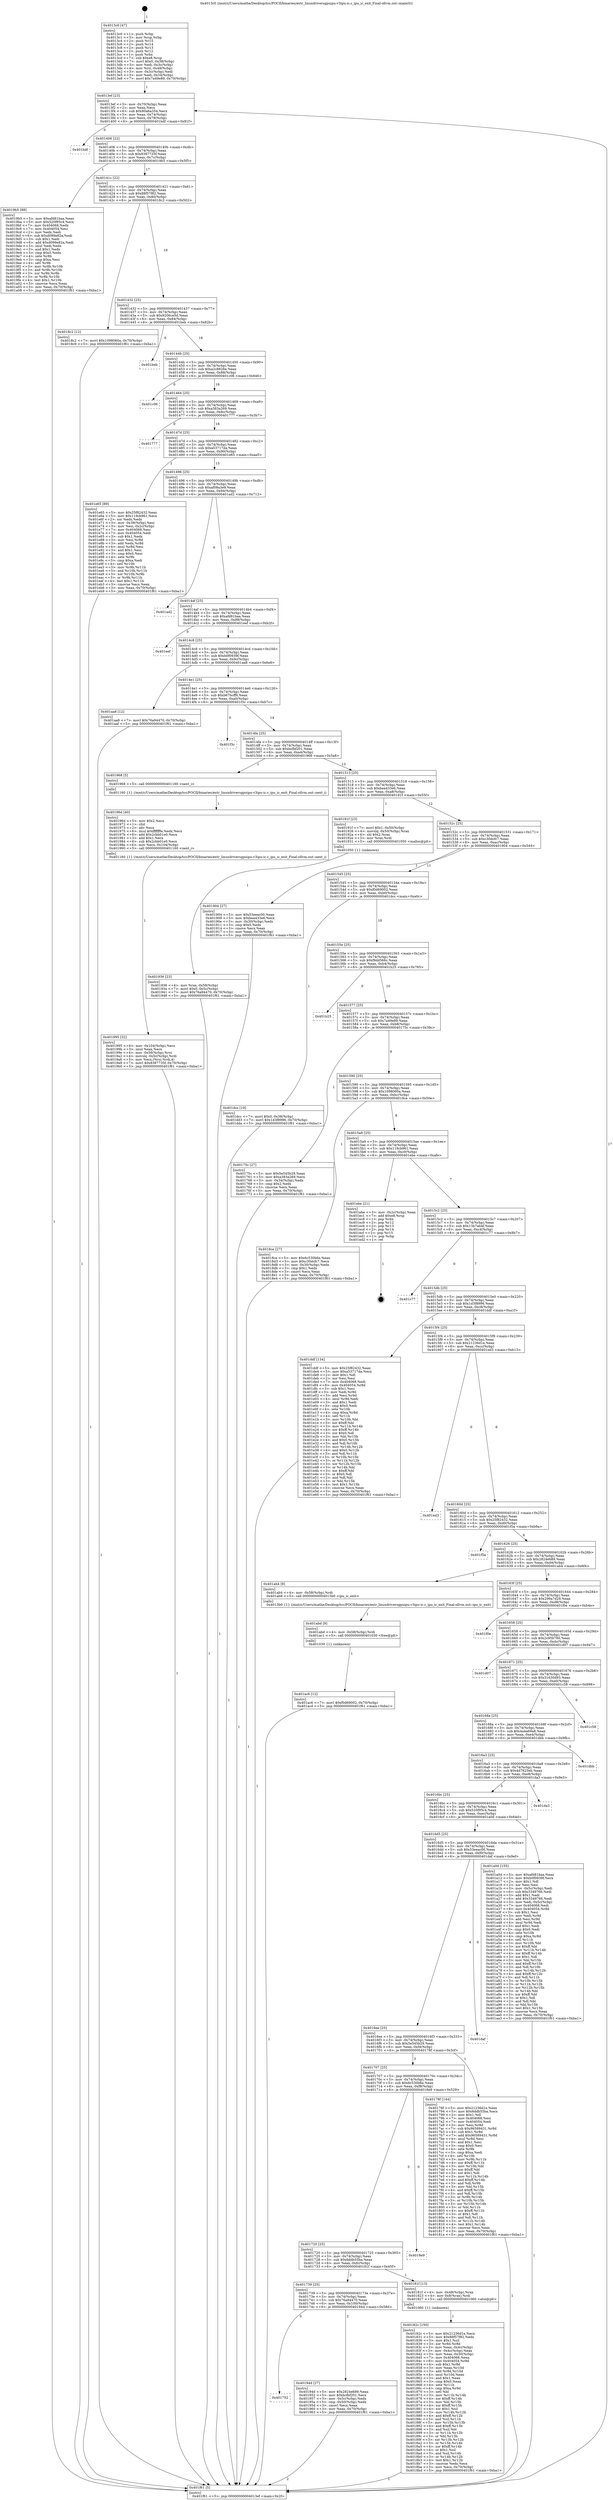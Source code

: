 digraph "0x4013c0" {
  label = "0x4013c0 (/mnt/c/Users/mathe/Desktop/tcc/POCII/binaries/extr_linuxdriversgpuipu-v3ipu-ic.c_ipu_ic_exit_Final-ollvm.out::main(0))"
  labelloc = "t"
  node[shape=record]

  Entry [label="",width=0.3,height=0.3,shape=circle,fillcolor=black,style=filled]
  "0x4013ef" [label="{
     0x4013ef [23]\l
     | [instrs]\l
     &nbsp;&nbsp;0x4013ef \<+3\>: mov -0x70(%rbp),%eax\l
     &nbsp;&nbsp;0x4013f2 \<+2\>: mov %eax,%ecx\l
     &nbsp;&nbsp;0x4013f4 \<+6\>: sub $0x80a6a354,%ecx\l
     &nbsp;&nbsp;0x4013fa \<+3\>: mov %eax,-0x74(%rbp)\l
     &nbsp;&nbsp;0x4013fd \<+3\>: mov %ecx,-0x78(%rbp)\l
     &nbsp;&nbsp;0x401400 \<+6\>: je 0000000000401bdf \<main+0x81f\>\l
  }"]
  "0x401bdf" [label="{
     0x401bdf\l
  }", style=dashed]
  "0x401406" [label="{
     0x401406 [22]\l
     | [instrs]\l
     &nbsp;&nbsp;0x401406 \<+5\>: jmp 000000000040140b \<main+0x4b\>\l
     &nbsp;&nbsp;0x40140b \<+3\>: mov -0x74(%rbp),%eax\l
     &nbsp;&nbsp;0x40140e \<+5\>: sub $0x8387735f,%eax\l
     &nbsp;&nbsp;0x401413 \<+3\>: mov %eax,-0x7c(%rbp)\l
     &nbsp;&nbsp;0x401416 \<+6\>: je 00000000004019b5 \<main+0x5f5\>\l
  }"]
  Exit [label="",width=0.3,height=0.3,shape=circle,fillcolor=black,style=filled,peripheries=2]
  "0x4019b5" [label="{
     0x4019b5 [88]\l
     | [instrs]\l
     &nbsp;&nbsp;0x4019b5 \<+5\>: mov $0xafd81baa,%eax\l
     &nbsp;&nbsp;0x4019ba \<+5\>: mov $0x520f95c4,%ecx\l
     &nbsp;&nbsp;0x4019bf \<+7\>: mov 0x404068,%edx\l
     &nbsp;&nbsp;0x4019c6 \<+7\>: mov 0x404054,%esi\l
     &nbsp;&nbsp;0x4019cd \<+2\>: mov %edx,%edi\l
     &nbsp;&nbsp;0x4019cf \<+6\>: sub $0xd099e82a,%edi\l
     &nbsp;&nbsp;0x4019d5 \<+3\>: sub $0x1,%edi\l
     &nbsp;&nbsp;0x4019d8 \<+6\>: add $0xd099e82a,%edi\l
     &nbsp;&nbsp;0x4019de \<+3\>: imul %edi,%edx\l
     &nbsp;&nbsp;0x4019e1 \<+3\>: and $0x1,%edx\l
     &nbsp;&nbsp;0x4019e4 \<+3\>: cmp $0x0,%edx\l
     &nbsp;&nbsp;0x4019e7 \<+4\>: sete %r8b\l
     &nbsp;&nbsp;0x4019eb \<+3\>: cmp $0xa,%esi\l
     &nbsp;&nbsp;0x4019ee \<+4\>: setl %r9b\l
     &nbsp;&nbsp;0x4019f2 \<+3\>: mov %r8b,%r10b\l
     &nbsp;&nbsp;0x4019f5 \<+3\>: and %r9b,%r10b\l
     &nbsp;&nbsp;0x4019f8 \<+3\>: xor %r9b,%r8b\l
     &nbsp;&nbsp;0x4019fb \<+3\>: or %r8b,%r10b\l
     &nbsp;&nbsp;0x4019fe \<+4\>: test $0x1,%r10b\l
     &nbsp;&nbsp;0x401a02 \<+3\>: cmovne %ecx,%eax\l
     &nbsp;&nbsp;0x401a05 \<+3\>: mov %eax,-0x70(%rbp)\l
     &nbsp;&nbsp;0x401a08 \<+5\>: jmp 0000000000401f61 \<main+0xba1\>\l
  }"]
  "0x40141c" [label="{
     0x40141c [22]\l
     | [instrs]\l
     &nbsp;&nbsp;0x40141c \<+5\>: jmp 0000000000401421 \<main+0x61\>\l
     &nbsp;&nbsp;0x401421 \<+3\>: mov -0x74(%rbp),%eax\l
     &nbsp;&nbsp;0x401424 \<+5\>: sub $0x88f57f82,%eax\l
     &nbsp;&nbsp;0x401429 \<+3\>: mov %eax,-0x80(%rbp)\l
     &nbsp;&nbsp;0x40142c \<+6\>: je 00000000004018c2 \<main+0x502\>\l
  }"]
  "0x401ac6" [label="{
     0x401ac6 [12]\l
     | [instrs]\l
     &nbsp;&nbsp;0x401ac6 \<+7\>: movl $0xf0d69002,-0x70(%rbp)\l
     &nbsp;&nbsp;0x401acd \<+5\>: jmp 0000000000401f61 \<main+0xba1\>\l
  }"]
  "0x4018c2" [label="{
     0x4018c2 [12]\l
     | [instrs]\l
     &nbsp;&nbsp;0x4018c2 \<+7\>: movl $0x1098060a,-0x70(%rbp)\l
     &nbsp;&nbsp;0x4018c9 \<+5\>: jmp 0000000000401f61 \<main+0xba1\>\l
  }"]
  "0x401432" [label="{
     0x401432 [25]\l
     | [instrs]\l
     &nbsp;&nbsp;0x401432 \<+5\>: jmp 0000000000401437 \<main+0x77\>\l
     &nbsp;&nbsp;0x401437 \<+3\>: mov -0x74(%rbp),%eax\l
     &nbsp;&nbsp;0x40143a \<+5\>: sub $0x9206ce5d,%eax\l
     &nbsp;&nbsp;0x40143f \<+6\>: mov %eax,-0x84(%rbp)\l
     &nbsp;&nbsp;0x401445 \<+6\>: je 0000000000401beb \<main+0x82b\>\l
  }"]
  "0x401abd" [label="{
     0x401abd [9]\l
     | [instrs]\l
     &nbsp;&nbsp;0x401abd \<+4\>: mov -0x58(%rbp),%rdi\l
     &nbsp;&nbsp;0x401ac1 \<+5\>: call 0000000000401030 \<free@plt\>\l
     | [calls]\l
     &nbsp;&nbsp;0x401030 \{1\} (unknown)\l
  }"]
  "0x401beb" [label="{
     0x401beb\l
  }", style=dashed]
  "0x40144b" [label="{
     0x40144b [25]\l
     | [instrs]\l
     &nbsp;&nbsp;0x40144b \<+5\>: jmp 0000000000401450 \<main+0x90\>\l
     &nbsp;&nbsp;0x401450 \<+3\>: mov -0x74(%rbp),%eax\l
     &nbsp;&nbsp;0x401453 \<+5\>: sub $0xa2c8826e,%eax\l
     &nbsp;&nbsp;0x401458 \<+6\>: mov %eax,-0x88(%rbp)\l
     &nbsp;&nbsp;0x40145e \<+6\>: je 0000000000401c06 \<main+0x846\>\l
  }"]
  "0x401995" [label="{
     0x401995 [32]\l
     | [instrs]\l
     &nbsp;&nbsp;0x401995 \<+6\>: mov -0x104(%rbp),%ecx\l
     &nbsp;&nbsp;0x40199b \<+3\>: imul %eax,%ecx\l
     &nbsp;&nbsp;0x40199e \<+4\>: mov -0x58(%rbp),%rsi\l
     &nbsp;&nbsp;0x4019a2 \<+4\>: movslq -0x5c(%rbp),%rdi\l
     &nbsp;&nbsp;0x4019a6 \<+3\>: mov %ecx,(%rsi,%rdi,4)\l
     &nbsp;&nbsp;0x4019a9 \<+7\>: movl $0x8387735f,-0x70(%rbp)\l
     &nbsp;&nbsp;0x4019b0 \<+5\>: jmp 0000000000401f61 \<main+0xba1\>\l
  }"]
  "0x401c06" [label="{
     0x401c06\l
  }", style=dashed]
  "0x401464" [label="{
     0x401464 [25]\l
     | [instrs]\l
     &nbsp;&nbsp;0x401464 \<+5\>: jmp 0000000000401469 \<main+0xa9\>\l
     &nbsp;&nbsp;0x401469 \<+3\>: mov -0x74(%rbp),%eax\l
     &nbsp;&nbsp;0x40146c \<+5\>: sub $0xa383a269,%eax\l
     &nbsp;&nbsp;0x401471 \<+6\>: mov %eax,-0x8c(%rbp)\l
     &nbsp;&nbsp;0x401477 \<+6\>: je 0000000000401777 \<main+0x3b7\>\l
  }"]
  "0x40196d" [label="{
     0x40196d [40]\l
     | [instrs]\l
     &nbsp;&nbsp;0x40196d \<+5\>: mov $0x2,%ecx\l
     &nbsp;&nbsp;0x401972 \<+1\>: cltd\l
     &nbsp;&nbsp;0x401973 \<+2\>: idiv %ecx\l
     &nbsp;&nbsp;0x401975 \<+6\>: imul $0xfffffffe,%edx,%ecx\l
     &nbsp;&nbsp;0x40197b \<+6\>: add $0x2cbb01e0,%ecx\l
     &nbsp;&nbsp;0x401981 \<+3\>: add $0x1,%ecx\l
     &nbsp;&nbsp;0x401984 \<+6\>: sub $0x2cbb01e0,%ecx\l
     &nbsp;&nbsp;0x40198a \<+6\>: mov %ecx,-0x104(%rbp)\l
     &nbsp;&nbsp;0x401990 \<+5\>: call 0000000000401160 \<next_i\>\l
     | [calls]\l
     &nbsp;&nbsp;0x401160 \{1\} (/mnt/c/Users/mathe/Desktop/tcc/POCII/binaries/extr_linuxdriversgpuipu-v3ipu-ic.c_ipu_ic_exit_Final-ollvm.out::next_i)\l
  }"]
  "0x401777" [label="{
     0x401777\l
  }", style=dashed]
  "0x40147d" [label="{
     0x40147d [25]\l
     | [instrs]\l
     &nbsp;&nbsp;0x40147d \<+5\>: jmp 0000000000401482 \<main+0xc2\>\l
     &nbsp;&nbsp;0x401482 \<+3\>: mov -0x74(%rbp),%eax\l
     &nbsp;&nbsp;0x401485 \<+5\>: sub $0xa53717da,%eax\l
     &nbsp;&nbsp;0x40148a \<+6\>: mov %eax,-0x90(%rbp)\l
     &nbsp;&nbsp;0x401490 \<+6\>: je 0000000000401e65 \<main+0xaa5\>\l
  }"]
  "0x401752" [label="{
     0x401752\l
  }", style=dashed]
  "0x401e65" [label="{
     0x401e65 [89]\l
     | [instrs]\l
     &nbsp;&nbsp;0x401e65 \<+5\>: mov $0x25f82432,%eax\l
     &nbsp;&nbsp;0x401e6a \<+5\>: mov $0x119cb961,%ecx\l
     &nbsp;&nbsp;0x401e6f \<+2\>: xor %edx,%edx\l
     &nbsp;&nbsp;0x401e71 \<+3\>: mov -0x38(%rbp),%esi\l
     &nbsp;&nbsp;0x401e74 \<+3\>: mov %esi,-0x2c(%rbp)\l
     &nbsp;&nbsp;0x401e77 \<+7\>: mov 0x404068,%esi\l
     &nbsp;&nbsp;0x401e7e \<+7\>: mov 0x404054,%edi\l
     &nbsp;&nbsp;0x401e85 \<+3\>: sub $0x1,%edx\l
     &nbsp;&nbsp;0x401e88 \<+3\>: mov %esi,%r8d\l
     &nbsp;&nbsp;0x401e8b \<+3\>: add %edx,%r8d\l
     &nbsp;&nbsp;0x401e8e \<+4\>: imul %r8d,%esi\l
     &nbsp;&nbsp;0x401e92 \<+3\>: and $0x1,%esi\l
     &nbsp;&nbsp;0x401e95 \<+3\>: cmp $0x0,%esi\l
     &nbsp;&nbsp;0x401e98 \<+4\>: sete %r9b\l
     &nbsp;&nbsp;0x401e9c \<+3\>: cmp $0xa,%edi\l
     &nbsp;&nbsp;0x401e9f \<+4\>: setl %r10b\l
     &nbsp;&nbsp;0x401ea3 \<+3\>: mov %r9b,%r11b\l
     &nbsp;&nbsp;0x401ea6 \<+3\>: and %r10b,%r11b\l
     &nbsp;&nbsp;0x401ea9 \<+3\>: xor %r10b,%r9b\l
     &nbsp;&nbsp;0x401eac \<+3\>: or %r9b,%r11b\l
     &nbsp;&nbsp;0x401eaf \<+4\>: test $0x1,%r11b\l
     &nbsp;&nbsp;0x401eb3 \<+3\>: cmovne %ecx,%eax\l
     &nbsp;&nbsp;0x401eb6 \<+3\>: mov %eax,-0x70(%rbp)\l
     &nbsp;&nbsp;0x401eb9 \<+5\>: jmp 0000000000401f61 \<main+0xba1\>\l
  }"]
  "0x401496" [label="{
     0x401496 [25]\l
     | [instrs]\l
     &nbsp;&nbsp;0x401496 \<+5\>: jmp 000000000040149b \<main+0xdb\>\l
     &nbsp;&nbsp;0x40149b \<+3\>: mov -0x74(%rbp),%eax\l
     &nbsp;&nbsp;0x40149e \<+5\>: sub $0xaf08a3e9,%eax\l
     &nbsp;&nbsp;0x4014a3 \<+6\>: mov %eax,-0x94(%rbp)\l
     &nbsp;&nbsp;0x4014a9 \<+6\>: je 0000000000401ad2 \<main+0x712\>\l
  }"]
  "0x40194d" [label="{
     0x40194d [27]\l
     | [instrs]\l
     &nbsp;&nbsp;0x40194d \<+5\>: mov $0x2824e689,%eax\l
     &nbsp;&nbsp;0x401952 \<+5\>: mov $0xbcfbf201,%ecx\l
     &nbsp;&nbsp;0x401957 \<+3\>: mov -0x5c(%rbp),%edx\l
     &nbsp;&nbsp;0x40195a \<+3\>: cmp -0x50(%rbp),%edx\l
     &nbsp;&nbsp;0x40195d \<+3\>: cmovl %ecx,%eax\l
     &nbsp;&nbsp;0x401960 \<+3\>: mov %eax,-0x70(%rbp)\l
     &nbsp;&nbsp;0x401963 \<+5\>: jmp 0000000000401f61 \<main+0xba1\>\l
  }"]
  "0x401ad2" [label="{
     0x401ad2\l
  }", style=dashed]
  "0x4014af" [label="{
     0x4014af [25]\l
     | [instrs]\l
     &nbsp;&nbsp;0x4014af \<+5\>: jmp 00000000004014b4 \<main+0xf4\>\l
     &nbsp;&nbsp;0x4014b4 \<+3\>: mov -0x74(%rbp),%eax\l
     &nbsp;&nbsp;0x4014b7 \<+5\>: sub $0xafd81baa,%eax\l
     &nbsp;&nbsp;0x4014bc \<+6\>: mov %eax,-0x98(%rbp)\l
     &nbsp;&nbsp;0x4014c2 \<+6\>: je 0000000000401eef \<main+0xb2f\>\l
  }"]
  "0x401936" [label="{
     0x401936 [23]\l
     | [instrs]\l
     &nbsp;&nbsp;0x401936 \<+4\>: mov %rax,-0x58(%rbp)\l
     &nbsp;&nbsp;0x40193a \<+7\>: movl $0x0,-0x5c(%rbp)\l
     &nbsp;&nbsp;0x401941 \<+7\>: movl $0x76a94470,-0x70(%rbp)\l
     &nbsp;&nbsp;0x401948 \<+5\>: jmp 0000000000401f61 \<main+0xba1\>\l
  }"]
  "0x401eef" [label="{
     0x401eef\l
  }", style=dashed]
  "0x4014c8" [label="{
     0x4014c8 [25]\l
     | [instrs]\l
     &nbsp;&nbsp;0x4014c8 \<+5\>: jmp 00000000004014cd \<main+0x10d\>\l
     &nbsp;&nbsp;0x4014cd \<+3\>: mov -0x74(%rbp),%eax\l
     &nbsp;&nbsp;0x4014d0 \<+5\>: sub $0xb0f0939f,%eax\l
     &nbsp;&nbsp;0x4014d5 \<+6\>: mov %eax,-0x9c(%rbp)\l
     &nbsp;&nbsp;0x4014db \<+6\>: je 0000000000401aa8 \<main+0x6e8\>\l
  }"]
  "0x40182c" [label="{
     0x40182c [150]\l
     | [instrs]\l
     &nbsp;&nbsp;0x40182c \<+5\>: mov $0x21236d1e,%ecx\l
     &nbsp;&nbsp;0x401831 \<+5\>: mov $0x88f57f82,%edx\l
     &nbsp;&nbsp;0x401836 \<+3\>: mov $0x1,%sil\l
     &nbsp;&nbsp;0x401839 \<+3\>: xor %r8d,%r8d\l
     &nbsp;&nbsp;0x40183c \<+3\>: mov %eax,-0x4c(%rbp)\l
     &nbsp;&nbsp;0x40183f \<+3\>: mov -0x4c(%rbp),%eax\l
     &nbsp;&nbsp;0x401842 \<+3\>: mov %eax,-0x30(%rbp)\l
     &nbsp;&nbsp;0x401845 \<+7\>: mov 0x404068,%eax\l
     &nbsp;&nbsp;0x40184c \<+8\>: mov 0x404054,%r9d\l
     &nbsp;&nbsp;0x401854 \<+4\>: sub $0x1,%r8d\l
     &nbsp;&nbsp;0x401858 \<+3\>: mov %eax,%r10d\l
     &nbsp;&nbsp;0x40185b \<+3\>: add %r8d,%r10d\l
     &nbsp;&nbsp;0x40185e \<+4\>: imul %r10d,%eax\l
     &nbsp;&nbsp;0x401862 \<+3\>: and $0x1,%eax\l
     &nbsp;&nbsp;0x401865 \<+3\>: cmp $0x0,%eax\l
     &nbsp;&nbsp;0x401868 \<+4\>: sete %r11b\l
     &nbsp;&nbsp;0x40186c \<+4\>: cmp $0xa,%r9d\l
     &nbsp;&nbsp;0x401870 \<+3\>: setl %bl\l
     &nbsp;&nbsp;0x401873 \<+3\>: mov %r11b,%r14b\l
     &nbsp;&nbsp;0x401876 \<+4\>: xor $0xff,%r14b\l
     &nbsp;&nbsp;0x40187a \<+3\>: mov %bl,%r15b\l
     &nbsp;&nbsp;0x40187d \<+4\>: xor $0xff,%r15b\l
     &nbsp;&nbsp;0x401881 \<+4\>: xor $0x1,%sil\l
     &nbsp;&nbsp;0x401885 \<+3\>: mov %r14b,%r12b\l
     &nbsp;&nbsp;0x401888 \<+4\>: and $0xff,%r12b\l
     &nbsp;&nbsp;0x40188c \<+3\>: and %sil,%r11b\l
     &nbsp;&nbsp;0x40188f \<+3\>: mov %r15b,%r13b\l
     &nbsp;&nbsp;0x401892 \<+4\>: and $0xff,%r13b\l
     &nbsp;&nbsp;0x401896 \<+3\>: and %sil,%bl\l
     &nbsp;&nbsp;0x401899 \<+3\>: or %r11b,%r12b\l
     &nbsp;&nbsp;0x40189c \<+3\>: or %bl,%r13b\l
     &nbsp;&nbsp;0x40189f \<+3\>: xor %r13b,%r12b\l
     &nbsp;&nbsp;0x4018a2 \<+3\>: or %r15b,%r14b\l
     &nbsp;&nbsp;0x4018a5 \<+4\>: xor $0xff,%r14b\l
     &nbsp;&nbsp;0x4018a9 \<+4\>: or $0x1,%sil\l
     &nbsp;&nbsp;0x4018ad \<+3\>: and %sil,%r14b\l
     &nbsp;&nbsp;0x4018b0 \<+3\>: or %r14b,%r12b\l
     &nbsp;&nbsp;0x4018b3 \<+4\>: test $0x1,%r12b\l
     &nbsp;&nbsp;0x4018b7 \<+3\>: cmovne %edx,%ecx\l
     &nbsp;&nbsp;0x4018ba \<+3\>: mov %ecx,-0x70(%rbp)\l
     &nbsp;&nbsp;0x4018bd \<+5\>: jmp 0000000000401f61 \<main+0xba1\>\l
  }"]
  "0x401aa8" [label="{
     0x401aa8 [12]\l
     | [instrs]\l
     &nbsp;&nbsp;0x401aa8 \<+7\>: movl $0x76a94470,-0x70(%rbp)\l
     &nbsp;&nbsp;0x401aaf \<+5\>: jmp 0000000000401f61 \<main+0xba1\>\l
  }"]
  "0x4014e1" [label="{
     0x4014e1 [25]\l
     | [instrs]\l
     &nbsp;&nbsp;0x4014e1 \<+5\>: jmp 00000000004014e6 \<main+0x126\>\l
     &nbsp;&nbsp;0x4014e6 \<+3\>: mov -0x74(%rbp),%eax\l
     &nbsp;&nbsp;0x4014e9 \<+5\>: sub $0xb67bcff9,%eax\l
     &nbsp;&nbsp;0x4014ee \<+6\>: mov %eax,-0xa0(%rbp)\l
     &nbsp;&nbsp;0x4014f4 \<+6\>: je 0000000000401f3c \<main+0xb7c\>\l
  }"]
  "0x401739" [label="{
     0x401739 [25]\l
     | [instrs]\l
     &nbsp;&nbsp;0x401739 \<+5\>: jmp 000000000040173e \<main+0x37e\>\l
     &nbsp;&nbsp;0x40173e \<+3\>: mov -0x74(%rbp),%eax\l
     &nbsp;&nbsp;0x401741 \<+5\>: sub $0x76a94470,%eax\l
     &nbsp;&nbsp;0x401746 \<+6\>: mov %eax,-0x100(%rbp)\l
     &nbsp;&nbsp;0x40174c \<+6\>: je 000000000040194d \<main+0x58d\>\l
  }"]
  "0x401f3c" [label="{
     0x401f3c\l
  }", style=dashed]
  "0x4014fa" [label="{
     0x4014fa [25]\l
     | [instrs]\l
     &nbsp;&nbsp;0x4014fa \<+5\>: jmp 00000000004014ff \<main+0x13f\>\l
     &nbsp;&nbsp;0x4014ff \<+3\>: mov -0x74(%rbp),%eax\l
     &nbsp;&nbsp;0x401502 \<+5\>: sub $0xbcfbf201,%eax\l
     &nbsp;&nbsp;0x401507 \<+6\>: mov %eax,-0xa4(%rbp)\l
     &nbsp;&nbsp;0x40150d \<+6\>: je 0000000000401968 \<main+0x5a8\>\l
  }"]
  "0x40181f" [label="{
     0x40181f [13]\l
     | [instrs]\l
     &nbsp;&nbsp;0x40181f \<+4\>: mov -0x48(%rbp),%rax\l
     &nbsp;&nbsp;0x401823 \<+4\>: mov 0x8(%rax),%rdi\l
     &nbsp;&nbsp;0x401827 \<+5\>: call 0000000000401060 \<atoi@plt\>\l
     | [calls]\l
     &nbsp;&nbsp;0x401060 \{1\} (unknown)\l
  }"]
  "0x401968" [label="{
     0x401968 [5]\l
     | [instrs]\l
     &nbsp;&nbsp;0x401968 \<+5\>: call 0000000000401160 \<next_i\>\l
     | [calls]\l
     &nbsp;&nbsp;0x401160 \{1\} (/mnt/c/Users/mathe/Desktop/tcc/POCII/binaries/extr_linuxdriversgpuipu-v3ipu-ic.c_ipu_ic_exit_Final-ollvm.out::next_i)\l
  }"]
  "0x401513" [label="{
     0x401513 [25]\l
     | [instrs]\l
     &nbsp;&nbsp;0x401513 \<+5\>: jmp 0000000000401518 \<main+0x158\>\l
     &nbsp;&nbsp;0x401518 \<+3\>: mov -0x74(%rbp),%eax\l
     &nbsp;&nbsp;0x40151b \<+5\>: sub $0xbea433e6,%eax\l
     &nbsp;&nbsp;0x401520 \<+6\>: mov %eax,-0xa8(%rbp)\l
     &nbsp;&nbsp;0x401526 \<+6\>: je 000000000040191f \<main+0x55f\>\l
  }"]
  "0x401720" [label="{
     0x401720 [25]\l
     | [instrs]\l
     &nbsp;&nbsp;0x401720 \<+5\>: jmp 0000000000401725 \<main+0x365\>\l
     &nbsp;&nbsp;0x401725 \<+3\>: mov -0x74(%rbp),%eax\l
     &nbsp;&nbsp;0x401728 \<+5\>: sub $0x6ddb55ba,%eax\l
     &nbsp;&nbsp;0x40172d \<+6\>: mov %eax,-0xfc(%rbp)\l
     &nbsp;&nbsp;0x401733 \<+6\>: je 000000000040181f \<main+0x45f\>\l
  }"]
  "0x40191f" [label="{
     0x40191f [23]\l
     | [instrs]\l
     &nbsp;&nbsp;0x40191f \<+7\>: movl $0x1,-0x50(%rbp)\l
     &nbsp;&nbsp;0x401926 \<+4\>: movslq -0x50(%rbp),%rax\l
     &nbsp;&nbsp;0x40192a \<+4\>: shl $0x2,%rax\l
     &nbsp;&nbsp;0x40192e \<+3\>: mov %rax,%rdi\l
     &nbsp;&nbsp;0x401931 \<+5\>: call 0000000000401050 \<malloc@plt\>\l
     | [calls]\l
     &nbsp;&nbsp;0x401050 \{1\} (unknown)\l
  }"]
  "0x40152c" [label="{
     0x40152c [25]\l
     | [instrs]\l
     &nbsp;&nbsp;0x40152c \<+5\>: jmp 0000000000401531 \<main+0x171\>\l
     &nbsp;&nbsp;0x401531 \<+3\>: mov -0x74(%rbp),%eax\l
     &nbsp;&nbsp;0x401534 \<+5\>: sub $0xc30dcfc7,%eax\l
     &nbsp;&nbsp;0x401539 \<+6\>: mov %eax,-0xac(%rbp)\l
     &nbsp;&nbsp;0x40153f \<+6\>: je 0000000000401904 \<main+0x544\>\l
  }"]
  "0x4018e9" [label="{
     0x4018e9\l
  }", style=dashed]
  "0x401904" [label="{
     0x401904 [27]\l
     | [instrs]\l
     &nbsp;&nbsp;0x401904 \<+5\>: mov $0x53eeac00,%eax\l
     &nbsp;&nbsp;0x401909 \<+5\>: mov $0xbea433e6,%ecx\l
     &nbsp;&nbsp;0x40190e \<+3\>: mov -0x30(%rbp),%edx\l
     &nbsp;&nbsp;0x401911 \<+3\>: cmp $0x0,%edx\l
     &nbsp;&nbsp;0x401914 \<+3\>: cmove %ecx,%eax\l
     &nbsp;&nbsp;0x401917 \<+3\>: mov %eax,-0x70(%rbp)\l
     &nbsp;&nbsp;0x40191a \<+5\>: jmp 0000000000401f61 \<main+0xba1\>\l
  }"]
  "0x401545" [label="{
     0x401545 [25]\l
     | [instrs]\l
     &nbsp;&nbsp;0x401545 \<+5\>: jmp 000000000040154a \<main+0x18a\>\l
     &nbsp;&nbsp;0x40154a \<+3\>: mov -0x74(%rbp),%eax\l
     &nbsp;&nbsp;0x40154d \<+5\>: sub $0xf0d69002,%eax\l
     &nbsp;&nbsp;0x401552 \<+6\>: mov %eax,-0xb0(%rbp)\l
     &nbsp;&nbsp;0x401558 \<+6\>: je 0000000000401dcc \<main+0xa0c\>\l
  }"]
  "0x401707" [label="{
     0x401707 [25]\l
     | [instrs]\l
     &nbsp;&nbsp;0x401707 \<+5\>: jmp 000000000040170c \<main+0x34c\>\l
     &nbsp;&nbsp;0x40170c \<+3\>: mov -0x74(%rbp),%eax\l
     &nbsp;&nbsp;0x40170f \<+5\>: sub $0x6c530b6e,%eax\l
     &nbsp;&nbsp;0x401714 \<+6\>: mov %eax,-0xf8(%rbp)\l
     &nbsp;&nbsp;0x40171a \<+6\>: je 00000000004018e9 \<main+0x529\>\l
  }"]
  "0x401dcc" [label="{
     0x401dcc [19]\l
     | [instrs]\l
     &nbsp;&nbsp;0x401dcc \<+7\>: movl $0x0,-0x38(%rbp)\l
     &nbsp;&nbsp;0x401dd3 \<+7\>: movl $0x1d3f8996,-0x70(%rbp)\l
     &nbsp;&nbsp;0x401dda \<+5\>: jmp 0000000000401f61 \<main+0xba1\>\l
  }"]
  "0x40155e" [label="{
     0x40155e [25]\l
     | [instrs]\l
     &nbsp;&nbsp;0x40155e \<+5\>: jmp 0000000000401563 \<main+0x1a3\>\l
     &nbsp;&nbsp;0x401563 \<+3\>: mov -0x74(%rbp),%eax\l
     &nbsp;&nbsp;0x401566 \<+5\>: sub $0xf9dd566c,%eax\l
     &nbsp;&nbsp;0x40156b \<+6\>: mov %eax,-0xb4(%rbp)\l
     &nbsp;&nbsp;0x401571 \<+6\>: je 0000000000401b25 \<main+0x765\>\l
  }"]
  "0x40178f" [label="{
     0x40178f [144]\l
     | [instrs]\l
     &nbsp;&nbsp;0x40178f \<+5\>: mov $0x21236d1e,%eax\l
     &nbsp;&nbsp;0x401794 \<+5\>: mov $0x6ddb55ba,%ecx\l
     &nbsp;&nbsp;0x401799 \<+2\>: mov $0x1,%dl\l
     &nbsp;&nbsp;0x40179b \<+7\>: mov 0x404068,%esi\l
     &nbsp;&nbsp;0x4017a2 \<+7\>: mov 0x404054,%edi\l
     &nbsp;&nbsp;0x4017a9 \<+3\>: mov %esi,%r8d\l
     &nbsp;&nbsp;0x4017ac \<+7\>: sub $0x96589431,%r8d\l
     &nbsp;&nbsp;0x4017b3 \<+4\>: sub $0x1,%r8d\l
     &nbsp;&nbsp;0x4017b7 \<+7\>: add $0x96589431,%r8d\l
     &nbsp;&nbsp;0x4017be \<+4\>: imul %r8d,%esi\l
     &nbsp;&nbsp;0x4017c2 \<+3\>: and $0x1,%esi\l
     &nbsp;&nbsp;0x4017c5 \<+3\>: cmp $0x0,%esi\l
     &nbsp;&nbsp;0x4017c8 \<+4\>: sete %r9b\l
     &nbsp;&nbsp;0x4017cc \<+3\>: cmp $0xa,%edi\l
     &nbsp;&nbsp;0x4017cf \<+4\>: setl %r10b\l
     &nbsp;&nbsp;0x4017d3 \<+3\>: mov %r9b,%r11b\l
     &nbsp;&nbsp;0x4017d6 \<+4\>: xor $0xff,%r11b\l
     &nbsp;&nbsp;0x4017da \<+3\>: mov %r10b,%bl\l
     &nbsp;&nbsp;0x4017dd \<+3\>: xor $0xff,%bl\l
     &nbsp;&nbsp;0x4017e0 \<+3\>: xor $0x1,%dl\l
     &nbsp;&nbsp;0x4017e3 \<+3\>: mov %r11b,%r14b\l
     &nbsp;&nbsp;0x4017e6 \<+4\>: and $0xff,%r14b\l
     &nbsp;&nbsp;0x4017ea \<+3\>: and %dl,%r9b\l
     &nbsp;&nbsp;0x4017ed \<+3\>: mov %bl,%r15b\l
     &nbsp;&nbsp;0x4017f0 \<+4\>: and $0xff,%r15b\l
     &nbsp;&nbsp;0x4017f4 \<+3\>: and %dl,%r10b\l
     &nbsp;&nbsp;0x4017f7 \<+3\>: or %r9b,%r14b\l
     &nbsp;&nbsp;0x4017fa \<+3\>: or %r10b,%r15b\l
     &nbsp;&nbsp;0x4017fd \<+3\>: xor %r15b,%r14b\l
     &nbsp;&nbsp;0x401800 \<+3\>: or %bl,%r11b\l
     &nbsp;&nbsp;0x401803 \<+4\>: xor $0xff,%r11b\l
     &nbsp;&nbsp;0x401807 \<+3\>: or $0x1,%dl\l
     &nbsp;&nbsp;0x40180a \<+3\>: and %dl,%r11b\l
     &nbsp;&nbsp;0x40180d \<+3\>: or %r11b,%r14b\l
     &nbsp;&nbsp;0x401810 \<+4\>: test $0x1,%r14b\l
     &nbsp;&nbsp;0x401814 \<+3\>: cmovne %ecx,%eax\l
     &nbsp;&nbsp;0x401817 \<+3\>: mov %eax,-0x70(%rbp)\l
     &nbsp;&nbsp;0x40181a \<+5\>: jmp 0000000000401f61 \<main+0xba1\>\l
  }"]
  "0x401b25" [label="{
     0x401b25\l
  }", style=dashed]
  "0x401577" [label="{
     0x401577 [25]\l
     | [instrs]\l
     &nbsp;&nbsp;0x401577 \<+5\>: jmp 000000000040157c \<main+0x1bc\>\l
     &nbsp;&nbsp;0x40157c \<+3\>: mov -0x74(%rbp),%eax\l
     &nbsp;&nbsp;0x40157f \<+5\>: sub $0x7a49e89,%eax\l
     &nbsp;&nbsp;0x401584 \<+6\>: mov %eax,-0xb8(%rbp)\l
     &nbsp;&nbsp;0x40158a \<+6\>: je 000000000040175c \<main+0x39c\>\l
  }"]
  "0x4016ee" [label="{
     0x4016ee [25]\l
     | [instrs]\l
     &nbsp;&nbsp;0x4016ee \<+5\>: jmp 00000000004016f3 \<main+0x333\>\l
     &nbsp;&nbsp;0x4016f3 \<+3\>: mov -0x74(%rbp),%eax\l
     &nbsp;&nbsp;0x4016f6 \<+5\>: sub $0x5e545b29,%eax\l
     &nbsp;&nbsp;0x4016fb \<+6\>: mov %eax,-0xf4(%rbp)\l
     &nbsp;&nbsp;0x401701 \<+6\>: je 000000000040178f \<main+0x3cf\>\l
  }"]
  "0x40175c" [label="{
     0x40175c [27]\l
     | [instrs]\l
     &nbsp;&nbsp;0x40175c \<+5\>: mov $0x5e545b29,%eax\l
     &nbsp;&nbsp;0x401761 \<+5\>: mov $0xa383a269,%ecx\l
     &nbsp;&nbsp;0x401766 \<+3\>: mov -0x34(%rbp),%edx\l
     &nbsp;&nbsp;0x401769 \<+3\>: cmp $0x2,%edx\l
     &nbsp;&nbsp;0x40176c \<+3\>: cmovne %ecx,%eax\l
     &nbsp;&nbsp;0x40176f \<+3\>: mov %eax,-0x70(%rbp)\l
     &nbsp;&nbsp;0x401772 \<+5\>: jmp 0000000000401f61 \<main+0xba1\>\l
  }"]
  "0x401590" [label="{
     0x401590 [25]\l
     | [instrs]\l
     &nbsp;&nbsp;0x401590 \<+5\>: jmp 0000000000401595 \<main+0x1d5\>\l
     &nbsp;&nbsp;0x401595 \<+3\>: mov -0x74(%rbp),%eax\l
     &nbsp;&nbsp;0x401598 \<+5\>: sub $0x1098060a,%eax\l
     &nbsp;&nbsp;0x40159d \<+6\>: mov %eax,-0xbc(%rbp)\l
     &nbsp;&nbsp;0x4015a3 \<+6\>: je 00000000004018ce \<main+0x50e\>\l
  }"]
  "0x401f61" [label="{
     0x401f61 [5]\l
     | [instrs]\l
     &nbsp;&nbsp;0x401f61 \<+5\>: jmp 00000000004013ef \<main+0x2f\>\l
  }"]
  "0x4013c0" [label="{
     0x4013c0 [47]\l
     | [instrs]\l
     &nbsp;&nbsp;0x4013c0 \<+1\>: push %rbp\l
     &nbsp;&nbsp;0x4013c1 \<+3\>: mov %rsp,%rbp\l
     &nbsp;&nbsp;0x4013c4 \<+2\>: push %r15\l
     &nbsp;&nbsp;0x4013c6 \<+2\>: push %r14\l
     &nbsp;&nbsp;0x4013c8 \<+2\>: push %r13\l
     &nbsp;&nbsp;0x4013ca \<+2\>: push %r12\l
     &nbsp;&nbsp;0x4013cc \<+1\>: push %rbx\l
     &nbsp;&nbsp;0x4013cd \<+7\>: sub $0xe8,%rsp\l
     &nbsp;&nbsp;0x4013d4 \<+7\>: movl $0x0,-0x38(%rbp)\l
     &nbsp;&nbsp;0x4013db \<+3\>: mov %edi,-0x3c(%rbp)\l
     &nbsp;&nbsp;0x4013de \<+4\>: mov %rsi,-0x48(%rbp)\l
     &nbsp;&nbsp;0x4013e2 \<+3\>: mov -0x3c(%rbp),%edi\l
     &nbsp;&nbsp;0x4013e5 \<+3\>: mov %edi,-0x34(%rbp)\l
     &nbsp;&nbsp;0x4013e8 \<+7\>: movl $0x7a49e89,-0x70(%rbp)\l
  }"]
  "0x401daf" [label="{
     0x401daf\l
  }", style=dashed]
  "0x4018ce" [label="{
     0x4018ce [27]\l
     | [instrs]\l
     &nbsp;&nbsp;0x4018ce \<+5\>: mov $0x6c530b6e,%eax\l
     &nbsp;&nbsp;0x4018d3 \<+5\>: mov $0xc30dcfc7,%ecx\l
     &nbsp;&nbsp;0x4018d8 \<+3\>: mov -0x30(%rbp),%edx\l
     &nbsp;&nbsp;0x4018db \<+3\>: cmp $0x1,%edx\l
     &nbsp;&nbsp;0x4018de \<+3\>: cmovl %ecx,%eax\l
     &nbsp;&nbsp;0x4018e1 \<+3\>: mov %eax,-0x70(%rbp)\l
     &nbsp;&nbsp;0x4018e4 \<+5\>: jmp 0000000000401f61 \<main+0xba1\>\l
  }"]
  "0x4015a9" [label="{
     0x4015a9 [25]\l
     | [instrs]\l
     &nbsp;&nbsp;0x4015a9 \<+5\>: jmp 00000000004015ae \<main+0x1ee\>\l
     &nbsp;&nbsp;0x4015ae \<+3\>: mov -0x74(%rbp),%eax\l
     &nbsp;&nbsp;0x4015b1 \<+5\>: sub $0x119cb961,%eax\l
     &nbsp;&nbsp;0x4015b6 \<+6\>: mov %eax,-0xc0(%rbp)\l
     &nbsp;&nbsp;0x4015bc \<+6\>: je 0000000000401ebe \<main+0xafe\>\l
  }"]
  "0x4016d5" [label="{
     0x4016d5 [25]\l
     | [instrs]\l
     &nbsp;&nbsp;0x4016d5 \<+5\>: jmp 00000000004016da \<main+0x31a\>\l
     &nbsp;&nbsp;0x4016da \<+3\>: mov -0x74(%rbp),%eax\l
     &nbsp;&nbsp;0x4016dd \<+5\>: sub $0x53eeac00,%eax\l
     &nbsp;&nbsp;0x4016e2 \<+6\>: mov %eax,-0xf0(%rbp)\l
     &nbsp;&nbsp;0x4016e8 \<+6\>: je 0000000000401daf \<main+0x9ef\>\l
  }"]
  "0x401ebe" [label="{
     0x401ebe [21]\l
     | [instrs]\l
     &nbsp;&nbsp;0x401ebe \<+3\>: mov -0x2c(%rbp),%eax\l
     &nbsp;&nbsp;0x401ec1 \<+7\>: add $0xe8,%rsp\l
     &nbsp;&nbsp;0x401ec8 \<+1\>: pop %rbx\l
     &nbsp;&nbsp;0x401ec9 \<+2\>: pop %r12\l
     &nbsp;&nbsp;0x401ecb \<+2\>: pop %r13\l
     &nbsp;&nbsp;0x401ecd \<+2\>: pop %r14\l
     &nbsp;&nbsp;0x401ecf \<+2\>: pop %r15\l
     &nbsp;&nbsp;0x401ed1 \<+1\>: pop %rbp\l
     &nbsp;&nbsp;0x401ed2 \<+1\>: ret\l
  }"]
  "0x4015c2" [label="{
     0x4015c2 [25]\l
     | [instrs]\l
     &nbsp;&nbsp;0x4015c2 \<+5\>: jmp 00000000004015c7 \<main+0x207\>\l
     &nbsp;&nbsp;0x4015c7 \<+3\>: mov -0x74(%rbp),%eax\l
     &nbsp;&nbsp;0x4015ca \<+5\>: sub $0x13b7ab4f,%eax\l
     &nbsp;&nbsp;0x4015cf \<+6\>: mov %eax,-0xc4(%rbp)\l
     &nbsp;&nbsp;0x4015d5 \<+6\>: je 0000000000401c77 \<main+0x8b7\>\l
  }"]
  "0x401a0d" [label="{
     0x401a0d [155]\l
     | [instrs]\l
     &nbsp;&nbsp;0x401a0d \<+5\>: mov $0xafd81baa,%eax\l
     &nbsp;&nbsp;0x401a12 \<+5\>: mov $0xb0f0939f,%ecx\l
     &nbsp;&nbsp;0x401a17 \<+2\>: mov $0x1,%dl\l
     &nbsp;&nbsp;0x401a19 \<+2\>: xor %esi,%esi\l
     &nbsp;&nbsp;0x401a1b \<+3\>: mov -0x5c(%rbp),%edi\l
     &nbsp;&nbsp;0x401a1e \<+6\>: sub $0x3349766,%edi\l
     &nbsp;&nbsp;0x401a24 \<+3\>: add $0x1,%edi\l
     &nbsp;&nbsp;0x401a27 \<+6\>: add $0x3349766,%edi\l
     &nbsp;&nbsp;0x401a2d \<+3\>: mov %edi,-0x5c(%rbp)\l
     &nbsp;&nbsp;0x401a30 \<+7\>: mov 0x404068,%edi\l
     &nbsp;&nbsp;0x401a37 \<+8\>: mov 0x404054,%r8d\l
     &nbsp;&nbsp;0x401a3f \<+3\>: sub $0x1,%esi\l
     &nbsp;&nbsp;0x401a42 \<+3\>: mov %edi,%r9d\l
     &nbsp;&nbsp;0x401a45 \<+3\>: add %esi,%r9d\l
     &nbsp;&nbsp;0x401a48 \<+4\>: imul %r9d,%edi\l
     &nbsp;&nbsp;0x401a4c \<+3\>: and $0x1,%edi\l
     &nbsp;&nbsp;0x401a4f \<+3\>: cmp $0x0,%edi\l
     &nbsp;&nbsp;0x401a52 \<+4\>: sete %r10b\l
     &nbsp;&nbsp;0x401a56 \<+4\>: cmp $0xa,%r8d\l
     &nbsp;&nbsp;0x401a5a \<+4\>: setl %r11b\l
     &nbsp;&nbsp;0x401a5e \<+3\>: mov %r10b,%bl\l
     &nbsp;&nbsp;0x401a61 \<+3\>: xor $0xff,%bl\l
     &nbsp;&nbsp;0x401a64 \<+3\>: mov %r11b,%r14b\l
     &nbsp;&nbsp;0x401a67 \<+4\>: xor $0xff,%r14b\l
     &nbsp;&nbsp;0x401a6b \<+3\>: xor $0x1,%dl\l
     &nbsp;&nbsp;0x401a6e \<+3\>: mov %bl,%r15b\l
     &nbsp;&nbsp;0x401a71 \<+4\>: and $0xff,%r15b\l
     &nbsp;&nbsp;0x401a75 \<+3\>: and %dl,%r10b\l
     &nbsp;&nbsp;0x401a78 \<+3\>: mov %r14b,%r12b\l
     &nbsp;&nbsp;0x401a7b \<+4\>: and $0xff,%r12b\l
     &nbsp;&nbsp;0x401a7f \<+3\>: and %dl,%r11b\l
     &nbsp;&nbsp;0x401a82 \<+3\>: or %r10b,%r15b\l
     &nbsp;&nbsp;0x401a85 \<+3\>: or %r11b,%r12b\l
     &nbsp;&nbsp;0x401a88 \<+3\>: xor %r12b,%r15b\l
     &nbsp;&nbsp;0x401a8b \<+3\>: or %r14b,%bl\l
     &nbsp;&nbsp;0x401a8e \<+3\>: xor $0xff,%bl\l
     &nbsp;&nbsp;0x401a91 \<+3\>: or $0x1,%dl\l
     &nbsp;&nbsp;0x401a94 \<+2\>: and %dl,%bl\l
     &nbsp;&nbsp;0x401a96 \<+3\>: or %bl,%r15b\l
     &nbsp;&nbsp;0x401a99 \<+4\>: test $0x1,%r15b\l
     &nbsp;&nbsp;0x401a9d \<+3\>: cmovne %ecx,%eax\l
     &nbsp;&nbsp;0x401aa0 \<+3\>: mov %eax,-0x70(%rbp)\l
     &nbsp;&nbsp;0x401aa3 \<+5\>: jmp 0000000000401f61 \<main+0xba1\>\l
  }"]
  "0x401c77" [label="{
     0x401c77\l
  }", style=dashed]
  "0x4015db" [label="{
     0x4015db [25]\l
     | [instrs]\l
     &nbsp;&nbsp;0x4015db \<+5\>: jmp 00000000004015e0 \<main+0x220\>\l
     &nbsp;&nbsp;0x4015e0 \<+3\>: mov -0x74(%rbp),%eax\l
     &nbsp;&nbsp;0x4015e3 \<+5\>: sub $0x1d3f8996,%eax\l
     &nbsp;&nbsp;0x4015e8 \<+6\>: mov %eax,-0xc8(%rbp)\l
     &nbsp;&nbsp;0x4015ee \<+6\>: je 0000000000401ddf \<main+0xa1f\>\l
  }"]
  "0x4016bc" [label="{
     0x4016bc [25]\l
     | [instrs]\l
     &nbsp;&nbsp;0x4016bc \<+5\>: jmp 00000000004016c1 \<main+0x301\>\l
     &nbsp;&nbsp;0x4016c1 \<+3\>: mov -0x74(%rbp),%eax\l
     &nbsp;&nbsp;0x4016c4 \<+5\>: sub $0x520f95c4,%eax\l
     &nbsp;&nbsp;0x4016c9 \<+6\>: mov %eax,-0xec(%rbp)\l
     &nbsp;&nbsp;0x4016cf \<+6\>: je 0000000000401a0d \<main+0x64d\>\l
  }"]
  "0x401ddf" [label="{
     0x401ddf [134]\l
     | [instrs]\l
     &nbsp;&nbsp;0x401ddf \<+5\>: mov $0x25f82432,%eax\l
     &nbsp;&nbsp;0x401de4 \<+5\>: mov $0xa53717da,%ecx\l
     &nbsp;&nbsp;0x401de9 \<+2\>: mov $0x1,%dl\l
     &nbsp;&nbsp;0x401deb \<+2\>: xor %esi,%esi\l
     &nbsp;&nbsp;0x401ded \<+7\>: mov 0x404068,%edi\l
     &nbsp;&nbsp;0x401df4 \<+8\>: mov 0x404054,%r8d\l
     &nbsp;&nbsp;0x401dfc \<+3\>: sub $0x1,%esi\l
     &nbsp;&nbsp;0x401dff \<+3\>: mov %edi,%r9d\l
     &nbsp;&nbsp;0x401e02 \<+3\>: add %esi,%r9d\l
     &nbsp;&nbsp;0x401e05 \<+4\>: imul %r9d,%edi\l
     &nbsp;&nbsp;0x401e09 \<+3\>: and $0x1,%edi\l
     &nbsp;&nbsp;0x401e0c \<+3\>: cmp $0x0,%edi\l
     &nbsp;&nbsp;0x401e0f \<+4\>: sete %r10b\l
     &nbsp;&nbsp;0x401e13 \<+4\>: cmp $0xa,%r8d\l
     &nbsp;&nbsp;0x401e17 \<+4\>: setl %r11b\l
     &nbsp;&nbsp;0x401e1b \<+3\>: mov %r10b,%bl\l
     &nbsp;&nbsp;0x401e1e \<+3\>: xor $0xff,%bl\l
     &nbsp;&nbsp;0x401e21 \<+3\>: mov %r11b,%r14b\l
     &nbsp;&nbsp;0x401e24 \<+4\>: xor $0xff,%r14b\l
     &nbsp;&nbsp;0x401e28 \<+3\>: xor $0x0,%dl\l
     &nbsp;&nbsp;0x401e2b \<+3\>: mov %bl,%r15b\l
     &nbsp;&nbsp;0x401e2e \<+4\>: and $0x0,%r15b\l
     &nbsp;&nbsp;0x401e32 \<+3\>: and %dl,%r10b\l
     &nbsp;&nbsp;0x401e35 \<+3\>: mov %r14b,%r12b\l
     &nbsp;&nbsp;0x401e38 \<+4\>: and $0x0,%r12b\l
     &nbsp;&nbsp;0x401e3c \<+3\>: and %dl,%r11b\l
     &nbsp;&nbsp;0x401e3f \<+3\>: or %r10b,%r15b\l
     &nbsp;&nbsp;0x401e42 \<+3\>: or %r11b,%r12b\l
     &nbsp;&nbsp;0x401e45 \<+3\>: xor %r12b,%r15b\l
     &nbsp;&nbsp;0x401e48 \<+3\>: or %r14b,%bl\l
     &nbsp;&nbsp;0x401e4b \<+3\>: xor $0xff,%bl\l
     &nbsp;&nbsp;0x401e4e \<+3\>: or $0x0,%dl\l
     &nbsp;&nbsp;0x401e51 \<+2\>: and %dl,%bl\l
     &nbsp;&nbsp;0x401e53 \<+3\>: or %bl,%r15b\l
     &nbsp;&nbsp;0x401e56 \<+4\>: test $0x1,%r15b\l
     &nbsp;&nbsp;0x401e5a \<+3\>: cmovne %ecx,%eax\l
     &nbsp;&nbsp;0x401e5d \<+3\>: mov %eax,-0x70(%rbp)\l
     &nbsp;&nbsp;0x401e60 \<+5\>: jmp 0000000000401f61 \<main+0xba1\>\l
  }"]
  "0x4015f4" [label="{
     0x4015f4 [25]\l
     | [instrs]\l
     &nbsp;&nbsp;0x4015f4 \<+5\>: jmp 00000000004015f9 \<main+0x239\>\l
     &nbsp;&nbsp;0x4015f9 \<+3\>: mov -0x74(%rbp),%eax\l
     &nbsp;&nbsp;0x4015fc \<+5\>: sub $0x21236d1e,%eax\l
     &nbsp;&nbsp;0x401601 \<+6\>: mov %eax,-0xcc(%rbp)\l
     &nbsp;&nbsp;0x401607 \<+6\>: je 0000000000401ed3 \<main+0xb13\>\l
  }"]
  "0x401da3" [label="{
     0x401da3\l
  }", style=dashed]
  "0x401ed3" [label="{
     0x401ed3\l
  }", style=dashed]
  "0x40160d" [label="{
     0x40160d [25]\l
     | [instrs]\l
     &nbsp;&nbsp;0x40160d \<+5\>: jmp 0000000000401612 \<main+0x252\>\l
     &nbsp;&nbsp;0x401612 \<+3\>: mov -0x74(%rbp),%eax\l
     &nbsp;&nbsp;0x401615 \<+5\>: sub $0x25f82432,%eax\l
     &nbsp;&nbsp;0x40161a \<+6\>: mov %eax,-0xd0(%rbp)\l
     &nbsp;&nbsp;0x401620 \<+6\>: je 0000000000401f5a \<main+0xb9a\>\l
  }"]
  "0x4016a3" [label="{
     0x4016a3 [25]\l
     | [instrs]\l
     &nbsp;&nbsp;0x4016a3 \<+5\>: jmp 00000000004016a8 \<main+0x2e8\>\l
     &nbsp;&nbsp;0x4016a8 \<+3\>: mov -0x74(%rbp),%eax\l
     &nbsp;&nbsp;0x4016ab \<+5\>: sub $0x4d7825eb,%eax\l
     &nbsp;&nbsp;0x4016b0 \<+6\>: mov %eax,-0xe8(%rbp)\l
     &nbsp;&nbsp;0x4016b6 \<+6\>: je 0000000000401da3 \<main+0x9e3\>\l
  }"]
  "0x401f5a" [label="{
     0x401f5a\l
  }", style=dashed]
  "0x401626" [label="{
     0x401626 [25]\l
     | [instrs]\l
     &nbsp;&nbsp;0x401626 \<+5\>: jmp 000000000040162b \<main+0x26b\>\l
     &nbsp;&nbsp;0x40162b \<+3\>: mov -0x74(%rbp),%eax\l
     &nbsp;&nbsp;0x40162e \<+5\>: sub $0x2824e689,%eax\l
     &nbsp;&nbsp;0x401633 \<+6\>: mov %eax,-0xd4(%rbp)\l
     &nbsp;&nbsp;0x401639 \<+6\>: je 0000000000401ab4 \<main+0x6f4\>\l
  }"]
  "0x401dbb" [label="{
     0x401dbb\l
  }", style=dashed]
  "0x401ab4" [label="{
     0x401ab4 [9]\l
     | [instrs]\l
     &nbsp;&nbsp;0x401ab4 \<+4\>: mov -0x58(%rbp),%rdi\l
     &nbsp;&nbsp;0x401ab8 \<+5\>: call 00000000004013b0 \<ipu_ic_exit\>\l
     | [calls]\l
     &nbsp;&nbsp;0x4013b0 \{1\} (/mnt/c/Users/mathe/Desktop/tcc/POCII/binaries/extr_linuxdriversgpuipu-v3ipu-ic.c_ipu_ic_exit_Final-ollvm.out::ipu_ic_exit)\l
  }"]
  "0x40163f" [label="{
     0x40163f [25]\l
     | [instrs]\l
     &nbsp;&nbsp;0x40163f \<+5\>: jmp 0000000000401644 \<main+0x284\>\l
     &nbsp;&nbsp;0x401644 \<+3\>: mov -0x74(%rbp),%eax\l
     &nbsp;&nbsp;0x401647 \<+5\>: sub $0x299a7d29,%eax\l
     &nbsp;&nbsp;0x40164c \<+6\>: mov %eax,-0xd8(%rbp)\l
     &nbsp;&nbsp;0x401652 \<+6\>: je 0000000000401f0e \<main+0xb4e\>\l
  }"]
  "0x40168a" [label="{
     0x40168a [25]\l
     | [instrs]\l
     &nbsp;&nbsp;0x40168a \<+5\>: jmp 000000000040168f \<main+0x2cf\>\l
     &nbsp;&nbsp;0x40168f \<+3\>: mov -0x74(%rbp),%eax\l
     &nbsp;&nbsp;0x401692 \<+5\>: sub $0x4a4a69a8,%eax\l
     &nbsp;&nbsp;0x401697 \<+6\>: mov %eax,-0xe4(%rbp)\l
     &nbsp;&nbsp;0x40169d \<+6\>: je 0000000000401dbb \<main+0x9fb\>\l
  }"]
  "0x401f0e" [label="{
     0x401f0e\l
  }", style=dashed]
  "0x401658" [label="{
     0x401658 [25]\l
     | [instrs]\l
     &nbsp;&nbsp;0x401658 \<+5\>: jmp 000000000040165d \<main+0x29d\>\l
     &nbsp;&nbsp;0x40165d \<+3\>: mov -0x74(%rbp),%eax\l
     &nbsp;&nbsp;0x401660 \<+5\>: sub $0x2c95b780,%eax\l
     &nbsp;&nbsp;0x401665 \<+6\>: mov %eax,-0xdc(%rbp)\l
     &nbsp;&nbsp;0x40166b \<+6\>: je 0000000000401d07 \<main+0x947\>\l
  }"]
  "0x401c58" [label="{
     0x401c58\l
  }", style=dashed]
  "0x401d07" [label="{
     0x401d07\l
  }", style=dashed]
  "0x401671" [label="{
     0x401671 [25]\l
     | [instrs]\l
     &nbsp;&nbsp;0x401671 \<+5\>: jmp 0000000000401676 \<main+0x2b6\>\l
     &nbsp;&nbsp;0x401676 \<+3\>: mov -0x74(%rbp),%eax\l
     &nbsp;&nbsp;0x401679 \<+5\>: sub $0x31630d93,%eax\l
     &nbsp;&nbsp;0x40167e \<+6\>: mov %eax,-0xe0(%rbp)\l
     &nbsp;&nbsp;0x401684 \<+6\>: je 0000000000401c58 \<main+0x898\>\l
  }"]
  Entry -> "0x4013c0" [label=" 1"]
  "0x4013ef" -> "0x401bdf" [label=" 0"]
  "0x4013ef" -> "0x401406" [label=" 18"]
  "0x401ebe" -> Exit [label=" 1"]
  "0x401406" -> "0x4019b5" [label=" 1"]
  "0x401406" -> "0x40141c" [label=" 17"]
  "0x401e65" -> "0x401f61" [label=" 1"]
  "0x40141c" -> "0x4018c2" [label=" 1"]
  "0x40141c" -> "0x401432" [label=" 16"]
  "0x401ddf" -> "0x401f61" [label=" 1"]
  "0x401432" -> "0x401beb" [label=" 0"]
  "0x401432" -> "0x40144b" [label=" 16"]
  "0x401dcc" -> "0x401f61" [label=" 1"]
  "0x40144b" -> "0x401c06" [label=" 0"]
  "0x40144b" -> "0x401464" [label=" 16"]
  "0x401ac6" -> "0x401f61" [label=" 1"]
  "0x401464" -> "0x401777" [label=" 0"]
  "0x401464" -> "0x40147d" [label=" 16"]
  "0x401abd" -> "0x401ac6" [label=" 1"]
  "0x40147d" -> "0x401e65" [label=" 1"]
  "0x40147d" -> "0x401496" [label=" 15"]
  "0x401ab4" -> "0x401abd" [label=" 1"]
  "0x401496" -> "0x401ad2" [label=" 0"]
  "0x401496" -> "0x4014af" [label=" 15"]
  "0x401aa8" -> "0x401f61" [label=" 1"]
  "0x4014af" -> "0x401eef" [label=" 0"]
  "0x4014af" -> "0x4014c8" [label=" 15"]
  "0x4019b5" -> "0x401f61" [label=" 1"]
  "0x4014c8" -> "0x401aa8" [label=" 1"]
  "0x4014c8" -> "0x4014e1" [label=" 14"]
  "0x401995" -> "0x401f61" [label=" 1"]
  "0x4014e1" -> "0x401f3c" [label=" 0"]
  "0x4014e1" -> "0x4014fa" [label=" 14"]
  "0x40196d" -> "0x401995" [label=" 1"]
  "0x4014fa" -> "0x401968" [label=" 1"]
  "0x4014fa" -> "0x401513" [label=" 13"]
  "0x401968" -> "0x40196d" [label=" 1"]
  "0x401513" -> "0x40191f" [label=" 1"]
  "0x401513" -> "0x40152c" [label=" 12"]
  "0x401739" -> "0x401752" [label=" 0"]
  "0x40152c" -> "0x401904" [label=" 1"]
  "0x40152c" -> "0x401545" [label=" 11"]
  "0x401739" -> "0x40194d" [label=" 2"]
  "0x401545" -> "0x401dcc" [label=" 1"]
  "0x401545" -> "0x40155e" [label=" 10"]
  "0x401936" -> "0x401f61" [label=" 1"]
  "0x40155e" -> "0x401b25" [label=" 0"]
  "0x40155e" -> "0x401577" [label=" 10"]
  "0x40191f" -> "0x401936" [label=" 1"]
  "0x401577" -> "0x40175c" [label=" 1"]
  "0x401577" -> "0x401590" [label=" 9"]
  "0x40175c" -> "0x401f61" [label=" 1"]
  "0x4013c0" -> "0x4013ef" [label=" 1"]
  "0x401f61" -> "0x4013ef" [label=" 17"]
  "0x4018ce" -> "0x401f61" [label=" 1"]
  "0x401590" -> "0x4018ce" [label=" 1"]
  "0x401590" -> "0x4015a9" [label=" 8"]
  "0x4018c2" -> "0x401f61" [label=" 1"]
  "0x4015a9" -> "0x401ebe" [label=" 1"]
  "0x4015a9" -> "0x4015c2" [label=" 7"]
  "0x40181f" -> "0x40182c" [label=" 1"]
  "0x4015c2" -> "0x401c77" [label=" 0"]
  "0x4015c2" -> "0x4015db" [label=" 7"]
  "0x401720" -> "0x401739" [label=" 2"]
  "0x4015db" -> "0x401ddf" [label=" 1"]
  "0x4015db" -> "0x4015f4" [label=" 6"]
  "0x40194d" -> "0x401f61" [label=" 2"]
  "0x4015f4" -> "0x401ed3" [label=" 0"]
  "0x4015f4" -> "0x40160d" [label=" 6"]
  "0x401707" -> "0x401720" [label=" 3"]
  "0x40160d" -> "0x401f5a" [label=" 0"]
  "0x40160d" -> "0x401626" [label=" 6"]
  "0x401a0d" -> "0x401f61" [label=" 1"]
  "0x401626" -> "0x401ab4" [label=" 1"]
  "0x401626" -> "0x40163f" [label=" 5"]
  "0x40178f" -> "0x401f61" [label=" 1"]
  "0x40163f" -> "0x401f0e" [label=" 0"]
  "0x40163f" -> "0x401658" [label=" 5"]
  "0x4016ee" -> "0x40178f" [label=" 1"]
  "0x401658" -> "0x401d07" [label=" 0"]
  "0x401658" -> "0x401671" [label=" 5"]
  "0x401904" -> "0x401f61" [label=" 1"]
  "0x401671" -> "0x401c58" [label=" 0"]
  "0x401671" -> "0x40168a" [label=" 5"]
  "0x4016ee" -> "0x401707" [label=" 3"]
  "0x40168a" -> "0x401dbb" [label=" 0"]
  "0x40168a" -> "0x4016a3" [label=" 5"]
  "0x401707" -> "0x4018e9" [label=" 0"]
  "0x4016a3" -> "0x401da3" [label=" 0"]
  "0x4016a3" -> "0x4016bc" [label=" 5"]
  "0x401720" -> "0x40181f" [label=" 1"]
  "0x4016bc" -> "0x401a0d" [label=" 1"]
  "0x4016bc" -> "0x4016d5" [label=" 4"]
  "0x40182c" -> "0x401f61" [label=" 1"]
  "0x4016d5" -> "0x401daf" [label=" 0"]
  "0x4016d5" -> "0x4016ee" [label=" 4"]
}
